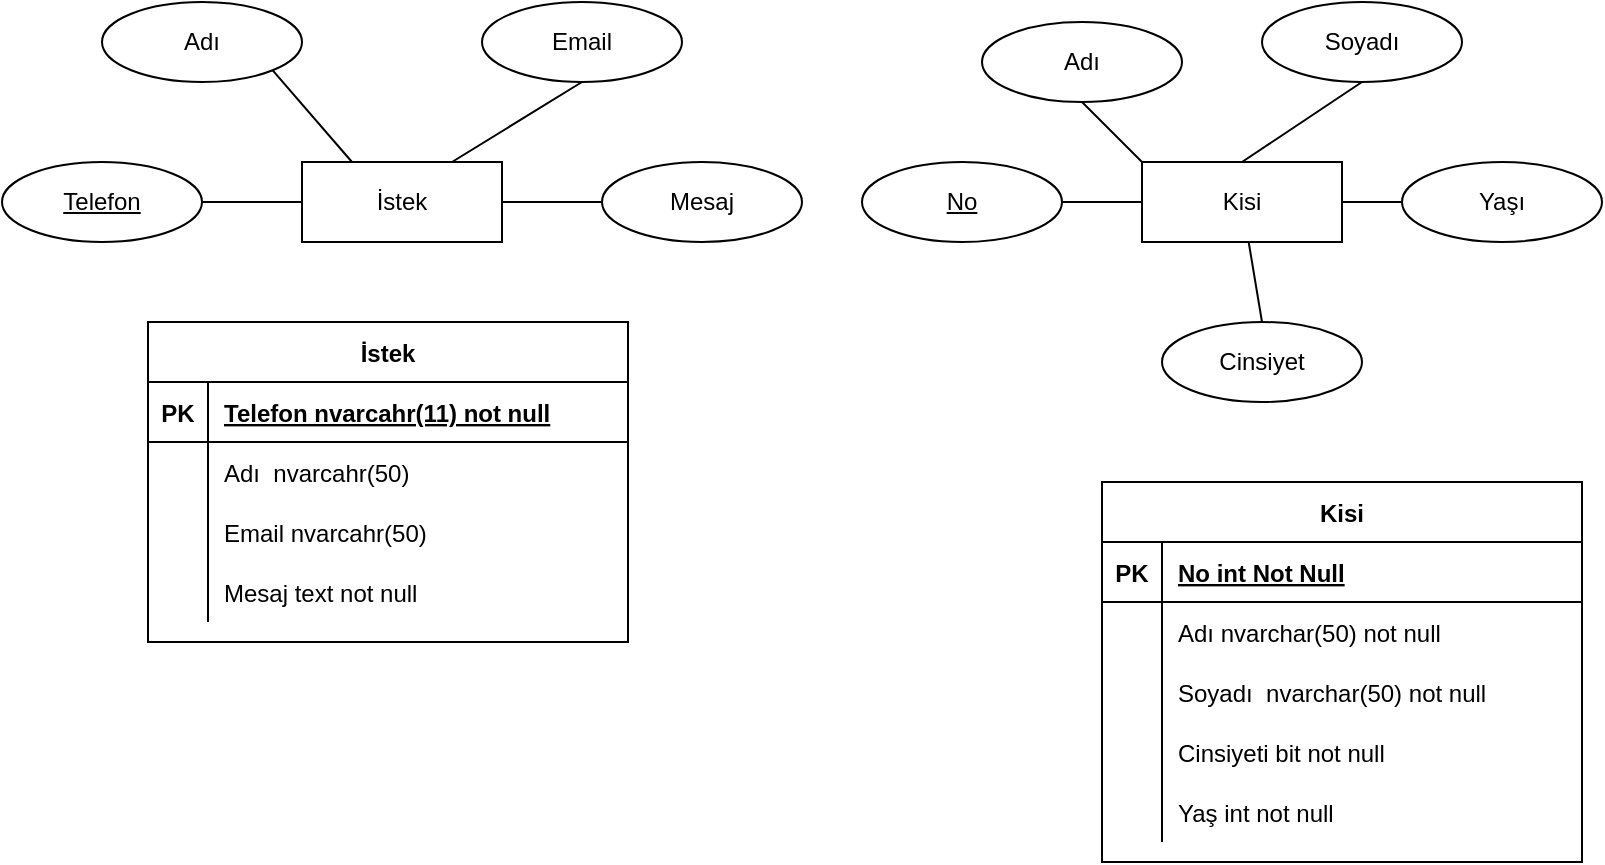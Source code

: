 <mxfile version="16.0.3" type="device"><diagram id="R2lEEEUBdFMjLlhIrx00" name="Page-1"><mxGraphModel dx="1460" dy="669" grid="1" gridSize="10" guides="1" tooltips="1" connect="1" arrows="1" fold="1" page="1" pageScale="1" pageWidth="850" pageHeight="1100" math="0" shadow="0" extFonts="Permanent Marker^https://fonts.googleapis.com/css?family=Permanent+Marker"><root><mxCell id="0"/><mxCell id="1" parent="0"/><mxCell id="g4CkxDbHtm9reeRpjlj7-1" value="İstek" style="whiteSpace=wrap;html=1;align=center;" parent="1" vertex="1"><mxGeometry x="190" y="120" width="100" height="40" as="geometry"/></mxCell><mxCell id="g4CkxDbHtm9reeRpjlj7-2" value="Adı" style="ellipse;whiteSpace=wrap;html=1;align=center;" parent="1" vertex="1"><mxGeometry x="90" y="40" width="100" height="40" as="geometry"/></mxCell><mxCell id="g4CkxDbHtm9reeRpjlj7-3" value="Email" style="ellipse;whiteSpace=wrap;html=1;align=center;" parent="1" vertex="1"><mxGeometry x="280" y="40" width="100" height="40" as="geometry"/></mxCell><mxCell id="g4CkxDbHtm9reeRpjlj7-5" value="Mesaj" style="ellipse;whiteSpace=wrap;html=1;align=center;" parent="1" vertex="1"><mxGeometry x="340" y="120" width="100" height="40" as="geometry"/></mxCell><mxCell id="g4CkxDbHtm9reeRpjlj7-6" value="" style="endArrow=none;html=1;rounded=0;exitX=1;exitY=1;exitDx=0;exitDy=0;entryX=0.25;entryY=0;entryDx=0;entryDy=0;" parent="1" source="g4CkxDbHtm9reeRpjlj7-2" target="g4CkxDbHtm9reeRpjlj7-1" edge="1"><mxGeometry relative="1" as="geometry"><mxPoint x="213" y="60" as="sourcePoint"/><mxPoint x="373" y="60" as="targetPoint"/></mxGeometry></mxCell><mxCell id="g4CkxDbHtm9reeRpjlj7-7" value="" style="endArrow=none;html=1;rounded=0;exitX=0.5;exitY=1;exitDx=0;exitDy=0;entryX=0.75;entryY=0;entryDx=0;entryDy=0;" parent="1" source="g4CkxDbHtm9reeRpjlj7-3" target="g4CkxDbHtm9reeRpjlj7-1" edge="1"><mxGeometry relative="1" as="geometry"><mxPoint x="213" y="60" as="sourcePoint"/><mxPoint x="373" y="60" as="targetPoint"/></mxGeometry></mxCell><mxCell id="g4CkxDbHtm9reeRpjlj7-9" value="" style="endArrow=none;html=1;rounded=0;entryX=0;entryY=0.5;entryDx=0;entryDy=0;exitX=1;exitY=0.5;exitDx=0;exitDy=0;" parent="1" source="g4CkxDbHtm9reeRpjlj7-1" target="g4CkxDbHtm9reeRpjlj7-5" edge="1"><mxGeometry relative="1" as="geometry"><mxPoint x="213" y="60" as="sourcePoint"/><mxPoint x="373" y="60" as="targetPoint"/></mxGeometry></mxCell><mxCell id="g4CkxDbHtm9reeRpjlj7-10" value="Telefon" style="ellipse;whiteSpace=wrap;html=1;align=center;fontStyle=4;" parent="1" vertex="1"><mxGeometry x="40" y="120" width="100" height="40" as="geometry"/></mxCell><mxCell id="g4CkxDbHtm9reeRpjlj7-11" value="" style="endArrow=none;html=1;rounded=0;exitX=1;exitY=0.5;exitDx=0;exitDy=0;entryX=0;entryY=0.5;entryDx=0;entryDy=0;" parent="1" source="g4CkxDbHtm9reeRpjlj7-10" target="g4CkxDbHtm9reeRpjlj7-1" edge="1"><mxGeometry relative="1" as="geometry"><mxPoint x="463" y="240" as="sourcePoint"/><mxPoint x="623" y="240" as="targetPoint"/></mxGeometry></mxCell><mxCell id="g4CkxDbHtm9reeRpjlj7-12" value="İstek" style="shape=table;startSize=30;container=1;collapsible=1;childLayout=tableLayout;fixedRows=1;rowLines=0;fontStyle=1;align=center;resizeLast=1;" parent="1" vertex="1"><mxGeometry x="113" y="200" width="240" height="160" as="geometry"/></mxCell><mxCell id="g4CkxDbHtm9reeRpjlj7-13" value="" style="shape=partialRectangle;collapsible=0;dropTarget=0;pointerEvents=0;fillColor=none;top=0;left=0;bottom=1;right=0;points=[[0,0.5],[1,0.5]];portConstraint=eastwest;" parent="g4CkxDbHtm9reeRpjlj7-12" vertex="1"><mxGeometry y="30" width="240" height="30" as="geometry"/></mxCell><mxCell id="g4CkxDbHtm9reeRpjlj7-14" value="PK" style="shape=partialRectangle;connectable=0;fillColor=none;top=0;left=0;bottom=0;right=0;fontStyle=1;overflow=hidden;" parent="g4CkxDbHtm9reeRpjlj7-13" vertex="1"><mxGeometry width="30" height="30" as="geometry"><mxRectangle width="30" height="30" as="alternateBounds"/></mxGeometry></mxCell><mxCell id="g4CkxDbHtm9reeRpjlj7-15" value="Telefon nvarcahr(11) not null" style="shape=partialRectangle;connectable=0;fillColor=none;top=0;left=0;bottom=0;right=0;align=left;spacingLeft=6;fontStyle=5;overflow=hidden;" parent="g4CkxDbHtm9reeRpjlj7-13" vertex="1"><mxGeometry x="30" width="210" height="30" as="geometry"><mxRectangle width="210" height="30" as="alternateBounds"/></mxGeometry></mxCell><mxCell id="g4CkxDbHtm9reeRpjlj7-16" value="" style="shape=partialRectangle;collapsible=0;dropTarget=0;pointerEvents=0;fillColor=none;top=0;left=0;bottom=0;right=0;points=[[0,0.5],[1,0.5]];portConstraint=eastwest;" parent="g4CkxDbHtm9reeRpjlj7-12" vertex="1"><mxGeometry y="60" width="240" height="30" as="geometry"/></mxCell><mxCell id="g4CkxDbHtm9reeRpjlj7-17" value="" style="shape=partialRectangle;connectable=0;fillColor=none;top=0;left=0;bottom=0;right=0;editable=1;overflow=hidden;" parent="g4CkxDbHtm9reeRpjlj7-16" vertex="1"><mxGeometry width="30" height="30" as="geometry"><mxRectangle width="30" height="30" as="alternateBounds"/></mxGeometry></mxCell><mxCell id="g4CkxDbHtm9reeRpjlj7-18" value="Adı  nvarcahr(50) " style="shape=partialRectangle;connectable=0;fillColor=none;top=0;left=0;bottom=0;right=0;align=left;spacingLeft=6;overflow=hidden;" parent="g4CkxDbHtm9reeRpjlj7-16" vertex="1"><mxGeometry x="30" width="210" height="30" as="geometry"><mxRectangle width="210" height="30" as="alternateBounds"/></mxGeometry></mxCell><mxCell id="g4CkxDbHtm9reeRpjlj7-19" value="" style="shape=partialRectangle;collapsible=0;dropTarget=0;pointerEvents=0;fillColor=none;top=0;left=0;bottom=0;right=0;points=[[0,0.5],[1,0.5]];portConstraint=eastwest;" parent="g4CkxDbHtm9reeRpjlj7-12" vertex="1"><mxGeometry y="90" width="240" height="30" as="geometry"/></mxCell><mxCell id="g4CkxDbHtm9reeRpjlj7-20" value="" style="shape=partialRectangle;connectable=0;fillColor=none;top=0;left=0;bottom=0;right=0;editable=1;overflow=hidden;" parent="g4CkxDbHtm9reeRpjlj7-19" vertex="1"><mxGeometry width="30" height="30" as="geometry"><mxRectangle width="30" height="30" as="alternateBounds"/></mxGeometry></mxCell><mxCell id="g4CkxDbHtm9reeRpjlj7-21" value="Email nvarcahr(50)" style="shape=partialRectangle;connectable=0;fillColor=none;top=0;left=0;bottom=0;right=0;align=left;spacingLeft=6;overflow=hidden;" parent="g4CkxDbHtm9reeRpjlj7-19" vertex="1"><mxGeometry x="30" width="210" height="30" as="geometry"><mxRectangle width="210" height="30" as="alternateBounds"/></mxGeometry></mxCell><mxCell id="g4CkxDbHtm9reeRpjlj7-22" value="" style="shape=partialRectangle;collapsible=0;dropTarget=0;pointerEvents=0;fillColor=none;top=0;left=0;bottom=0;right=0;points=[[0,0.5],[1,0.5]];portConstraint=eastwest;" parent="g4CkxDbHtm9reeRpjlj7-12" vertex="1"><mxGeometry y="120" width="240" height="30" as="geometry"/></mxCell><mxCell id="g4CkxDbHtm9reeRpjlj7-23" value="" style="shape=partialRectangle;connectable=0;fillColor=none;top=0;left=0;bottom=0;right=0;editable=1;overflow=hidden;" parent="g4CkxDbHtm9reeRpjlj7-22" vertex="1"><mxGeometry width="30" height="30" as="geometry"><mxRectangle width="30" height="30" as="alternateBounds"/></mxGeometry></mxCell><mxCell id="g4CkxDbHtm9reeRpjlj7-24" value="Mesaj text not null" style="shape=partialRectangle;connectable=0;fillColor=none;top=0;left=0;bottom=0;right=0;align=left;spacingLeft=6;overflow=hidden;" parent="g4CkxDbHtm9reeRpjlj7-22" vertex="1"><mxGeometry x="30" width="210" height="30" as="geometry"><mxRectangle width="210" height="30" as="alternateBounds"/></mxGeometry></mxCell><mxCell id="1ycD2gFNo-YgV2AMev7_-2" value="Kisi" style="whiteSpace=wrap;html=1;align=center;" vertex="1" parent="1"><mxGeometry x="610" y="120" width="100" height="40" as="geometry"/></mxCell><mxCell id="1ycD2gFNo-YgV2AMev7_-3" value="Adı" style="ellipse;whiteSpace=wrap;html=1;align=center;" vertex="1" parent="1"><mxGeometry x="530" y="50" width="100" height="40" as="geometry"/></mxCell><mxCell id="1ycD2gFNo-YgV2AMev7_-4" value="Soyadı" style="ellipse;whiteSpace=wrap;html=1;align=center;" vertex="1" parent="1"><mxGeometry x="670" y="40" width="100" height="40" as="geometry"/></mxCell><mxCell id="1ycD2gFNo-YgV2AMev7_-5" value="Yaşı" style="ellipse;whiteSpace=wrap;html=1;align=center;" vertex="1" parent="1"><mxGeometry x="740" y="120" width="100" height="40" as="geometry"/></mxCell><mxCell id="1ycD2gFNo-YgV2AMev7_-6" value="Cinsiyet" style="ellipse;whiteSpace=wrap;html=1;align=center;" vertex="1" parent="1"><mxGeometry x="620" y="200" width="100" height="40" as="geometry"/></mxCell><mxCell id="1ycD2gFNo-YgV2AMev7_-8" value="" style="endArrow=none;html=1;rounded=0;entryX=0.5;entryY=1;entryDx=0;entryDy=0;exitX=0;exitY=0;exitDx=0;exitDy=0;" edge="1" parent="1" source="1ycD2gFNo-YgV2AMev7_-2" target="1ycD2gFNo-YgV2AMev7_-3"><mxGeometry relative="1" as="geometry"><mxPoint x="420" y="200" as="sourcePoint"/><mxPoint x="580" y="200" as="targetPoint"/></mxGeometry></mxCell><mxCell id="1ycD2gFNo-YgV2AMev7_-9" value="" style="endArrow=none;html=1;rounded=0;entryX=0.5;entryY=1;entryDx=0;entryDy=0;exitX=0.5;exitY=0;exitDx=0;exitDy=0;" edge="1" parent="1" source="1ycD2gFNo-YgV2AMev7_-2" target="1ycD2gFNo-YgV2AMev7_-4"><mxGeometry relative="1" as="geometry"><mxPoint x="420" y="200" as="sourcePoint"/><mxPoint x="580" y="200" as="targetPoint"/></mxGeometry></mxCell><mxCell id="1ycD2gFNo-YgV2AMev7_-10" value="" style="endArrow=none;html=1;rounded=0;entryX=0;entryY=0.5;entryDx=0;entryDy=0;exitX=1;exitY=0.5;exitDx=0;exitDy=0;" edge="1" parent="1" source="1ycD2gFNo-YgV2AMev7_-2" target="1ycD2gFNo-YgV2AMev7_-5"><mxGeometry relative="1" as="geometry"><mxPoint x="420" y="200" as="sourcePoint"/><mxPoint x="580" y="200" as="targetPoint"/></mxGeometry></mxCell><mxCell id="1ycD2gFNo-YgV2AMev7_-12" value="" style="endArrow=none;html=1;rounded=0;entryX=0.5;entryY=0;entryDx=0;entryDy=0;" edge="1" parent="1" source="1ycD2gFNo-YgV2AMev7_-2" target="1ycD2gFNo-YgV2AMev7_-6"><mxGeometry relative="1" as="geometry"><mxPoint x="420" y="200" as="sourcePoint"/><mxPoint x="580" y="200" as="targetPoint"/></mxGeometry></mxCell><mxCell id="1ycD2gFNo-YgV2AMev7_-13" value="No" style="ellipse;whiteSpace=wrap;html=1;align=center;fontStyle=4;" vertex="1" parent="1"><mxGeometry x="470" y="120" width="100" height="40" as="geometry"/></mxCell><mxCell id="1ycD2gFNo-YgV2AMev7_-14" value="" style="endArrow=none;html=1;rounded=0;entryX=0;entryY=0.5;entryDx=0;entryDy=0;exitX=1;exitY=0.5;exitDx=0;exitDy=0;" edge="1" parent="1" source="1ycD2gFNo-YgV2AMev7_-13" target="1ycD2gFNo-YgV2AMev7_-2"><mxGeometry relative="1" as="geometry"><mxPoint x="420" y="200" as="sourcePoint"/><mxPoint x="580" y="200" as="targetPoint"/></mxGeometry></mxCell><mxCell id="1ycD2gFNo-YgV2AMev7_-15" value="Kisi" style="shape=table;startSize=30;container=1;collapsible=1;childLayout=tableLayout;fixedRows=1;rowLines=0;fontStyle=1;align=center;resizeLast=1;" vertex="1" parent="1"><mxGeometry x="590" y="280" width="240" height="190" as="geometry"/></mxCell><mxCell id="1ycD2gFNo-YgV2AMev7_-16" value="" style="shape=partialRectangle;collapsible=0;dropTarget=0;pointerEvents=0;fillColor=none;top=0;left=0;bottom=1;right=0;points=[[0,0.5],[1,0.5]];portConstraint=eastwest;" vertex="1" parent="1ycD2gFNo-YgV2AMev7_-15"><mxGeometry y="30" width="240" height="30" as="geometry"/></mxCell><mxCell id="1ycD2gFNo-YgV2AMev7_-17" value="PK" style="shape=partialRectangle;connectable=0;fillColor=none;top=0;left=0;bottom=0;right=0;fontStyle=1;overflow=hidden;" vertex="1" parent="1ycD2gFNo-YgV2AMev7_-16"><mxGeometry width="30" height="30" as="geometry"><mxRectangle width="30" height="30" as="alternateBounds"/></mxGeometry></mxCell><mxCell id="1ycD2gFNo-YgV2AMev7_-18" value="No int Not Null" style="shape=partialRectangle;connectable=0;fillColor=none;top=0;left=0;bottom=0;right=0;align=left;spacingLeft=6;fontStyle=5;overflow=hidden;" vertex="1" parent="1ycD2gFNo-YgV2AMev7_-16"><mxGeometry x="30" width="210" height="30" as="geometry"><mxRectangle width="210" height="30" as="alternateBounds"/></mxGeometry></mxCell><mxCell id="1ycD2gFNo-YgV2AMev7_-19" value="" style="shape=partialRectangle;collapsible=0;dropTarget=0;pointerEvents=0;fillColor=none;top=0;left=0;bottom=0;right=0;points=[[0,0.5],[1,0.5]];portConstraint=eastwest;" vertex="1" parent="1ycD2gFNo-YgV2AMev7_-15"><mxGeometry y="60" width="240" height="30" as="geometry"/></mxCell><mxCell id="1ycD2gFNo-YgV2AMev7_-20" value="" style="shape=partialRectangle;connectable=0;fillColor=none;top=0;left=0;bottom=0;right=0;editable=1;overflow=hidden;" vertex="1" parent="1ycD2gFNo-YgV2AMev7_-19"><mxGeometry width="30" height="30" as="geometry"><mxRectangle width="30" height="30" as="alternateBounds"/></mxGeometry></mxCell><mxCell id="1ycD2gFNo-YgV2AMev7_-21" value="Adı nvarchar(50) not null" style="shape=partialRectangle;connectable=0;fillColor=none;top=0;left=0;bottom=0;right=0;align=left;spacingLeft=6;overflow=hidden;" vertex="1" parent="1ycD2gFNo-YgV2AMev7_-19"><mxGeometry x="30" width="210" height="30" as="geometry"><mxRectangle width="210" height="30" as="alternateBounds"/></mxGeometry></mxCell><mxCell id="1ycD2gFNo-YgV2AMev7_-22" value="" style="shape=partialRectangle;collapsible=0;dropTarget=0;pointerEvents=0;fillColor=none;top=0;left=0;bottom=0;right=0;points=[[0,0.5],[1,0.5]];portConstraint=eastwest;" vertex="1" parent="1ycD2gFNo-YgV2AMev7_-15"><mxGeometry y="90" width="240" height="30" as="geometry"/></mxCell><mxCell id="1ycD2gFNo-YgV2AMev7_-23" value="" style="shape=partialRectangle;connectable=0;fillColor=none;top=0;left=0;bottom=0;right=0;editable=1;overflow=hidden;" vertex="1" parent="1ycD2gFNo-YgV2AMev7_-22"><mxGeometry width="30" height="30" as="geometry"><mxRectangle width="30" height="30" as="alternateBounds"/></mxGeometry></mxCell><mxCell id="1ycD2gFNo-YgV2AMev7_-24" value="Soyadı  nvarchar(50) not null" style="shape=partialRectangle;connectable=0;fillColor=none;top=0;left=0;bottom=0;right=0;align=left;spacingLeft=6;overflow=hidden;" vertex="1" parent="1ycD2gFNo-YgV2AMev7_-22"><mxGeometry x="30" width="210" height="30" as="geometry"><mxRectangle width="210" height="30" as="alternateBounds"/></mxGeometry></mxCell><mxCell id="1ycD2gFNo-YgV2AMev7_-25" value="" style="shape=partialRectangle;collapsible=0;dropTarget=0;pointerEvents=0;fillColor=none;top=0;left=0;bottom=0;right=0;points=[[0,0.5],[1,0.5]];portConstraint=eastwest;" vertex="1" parent="1ycD2gFNo-YgV2AMev7_-15"><mxGeometry y="120" width="240" height="30" as="geometry"/></mxCell><mxCell id="1ycD2gFNo-YgV2AMev7_-26" value="" style="shape=partialRectangle;connectable=0;fillColor=none;top=0;left=0;bottom=0;right=0;editable=1;overflow=hidden;" vertex="1" parent="1ycD2gFNo-YgV2AMev7_-25"><mxGeometry width="30" height="30" as="geometry"><mxRectangle width="30" height="30" as="alternateBounds"/></mxGeometry></mxCell><mxCell id="1ycD2gFNo-YgV2AMev7_-27" value="Cinsiyeti bit not null" style="shape=partialRectangle;connectable=0;fillColor=none;top=0;left=0;bottom=0;right=0;align=left;spacingLeft=6;overflow=hidden;" vertex="1" parent="1ycD2gFNo-YgV2AMev7_-25"><mxGeometry x="30" width="210" height="30" as="geometry"><mxRectangle width="210" height="30" as="alternateBounds"/></mxGeometry></mxCell><mxCell id="1ycD2gFNo-YgV2AMev7_-28" value="" style="shape=partialRectangle;collapsible=0;dropTarget=0;pointerEvents=0;fillColor=none;top=0;left=0;bottom=0;right=0;points=[[0,0.5],[1,0.5]];portConstraint=eastwest;" vertex="1" parent="1ycD2gFNo-YgV2AMev7_-15"><mxGeometry y="150" width="240" height="30" as="geometry"/></mxCell><mxCell id="1ycD2gFNo-YgV2AMev7_-29" value="" style="shape=partialRectangle;connectable=0;fillColor=none;top=0;left=0;bottom=0;right=0;editable=1;overflow=hidden;" vertex="1" parent="1ycD2gFNo-YgV2AMev7_-28"><mxGeometry width="30" height="30" as="geometry"><mxRectangle width="30" height="30" as="alternateBounds"/></mxGeometry></mxCell><mxCell id="1ycD2gFNo-YgV2AMev7_-30" value="Yaş int not null" style="shape=partialRectangle;connectable=0;fillColor=none;top=0;left=0;bottom=0;right=0;align=left;spacingLeft=6;overflow=hidden;" vertex="1" parent="1ycD2gFNo-YgV2AMev7_-28"><mxGeometry x="30" width="210" height="30" as="geometry"><mxRectangle width="210" height="30" as="alternateBounds"/></mxGeometry></mxCell></root></mxGraphModel></diagram></mxfile>